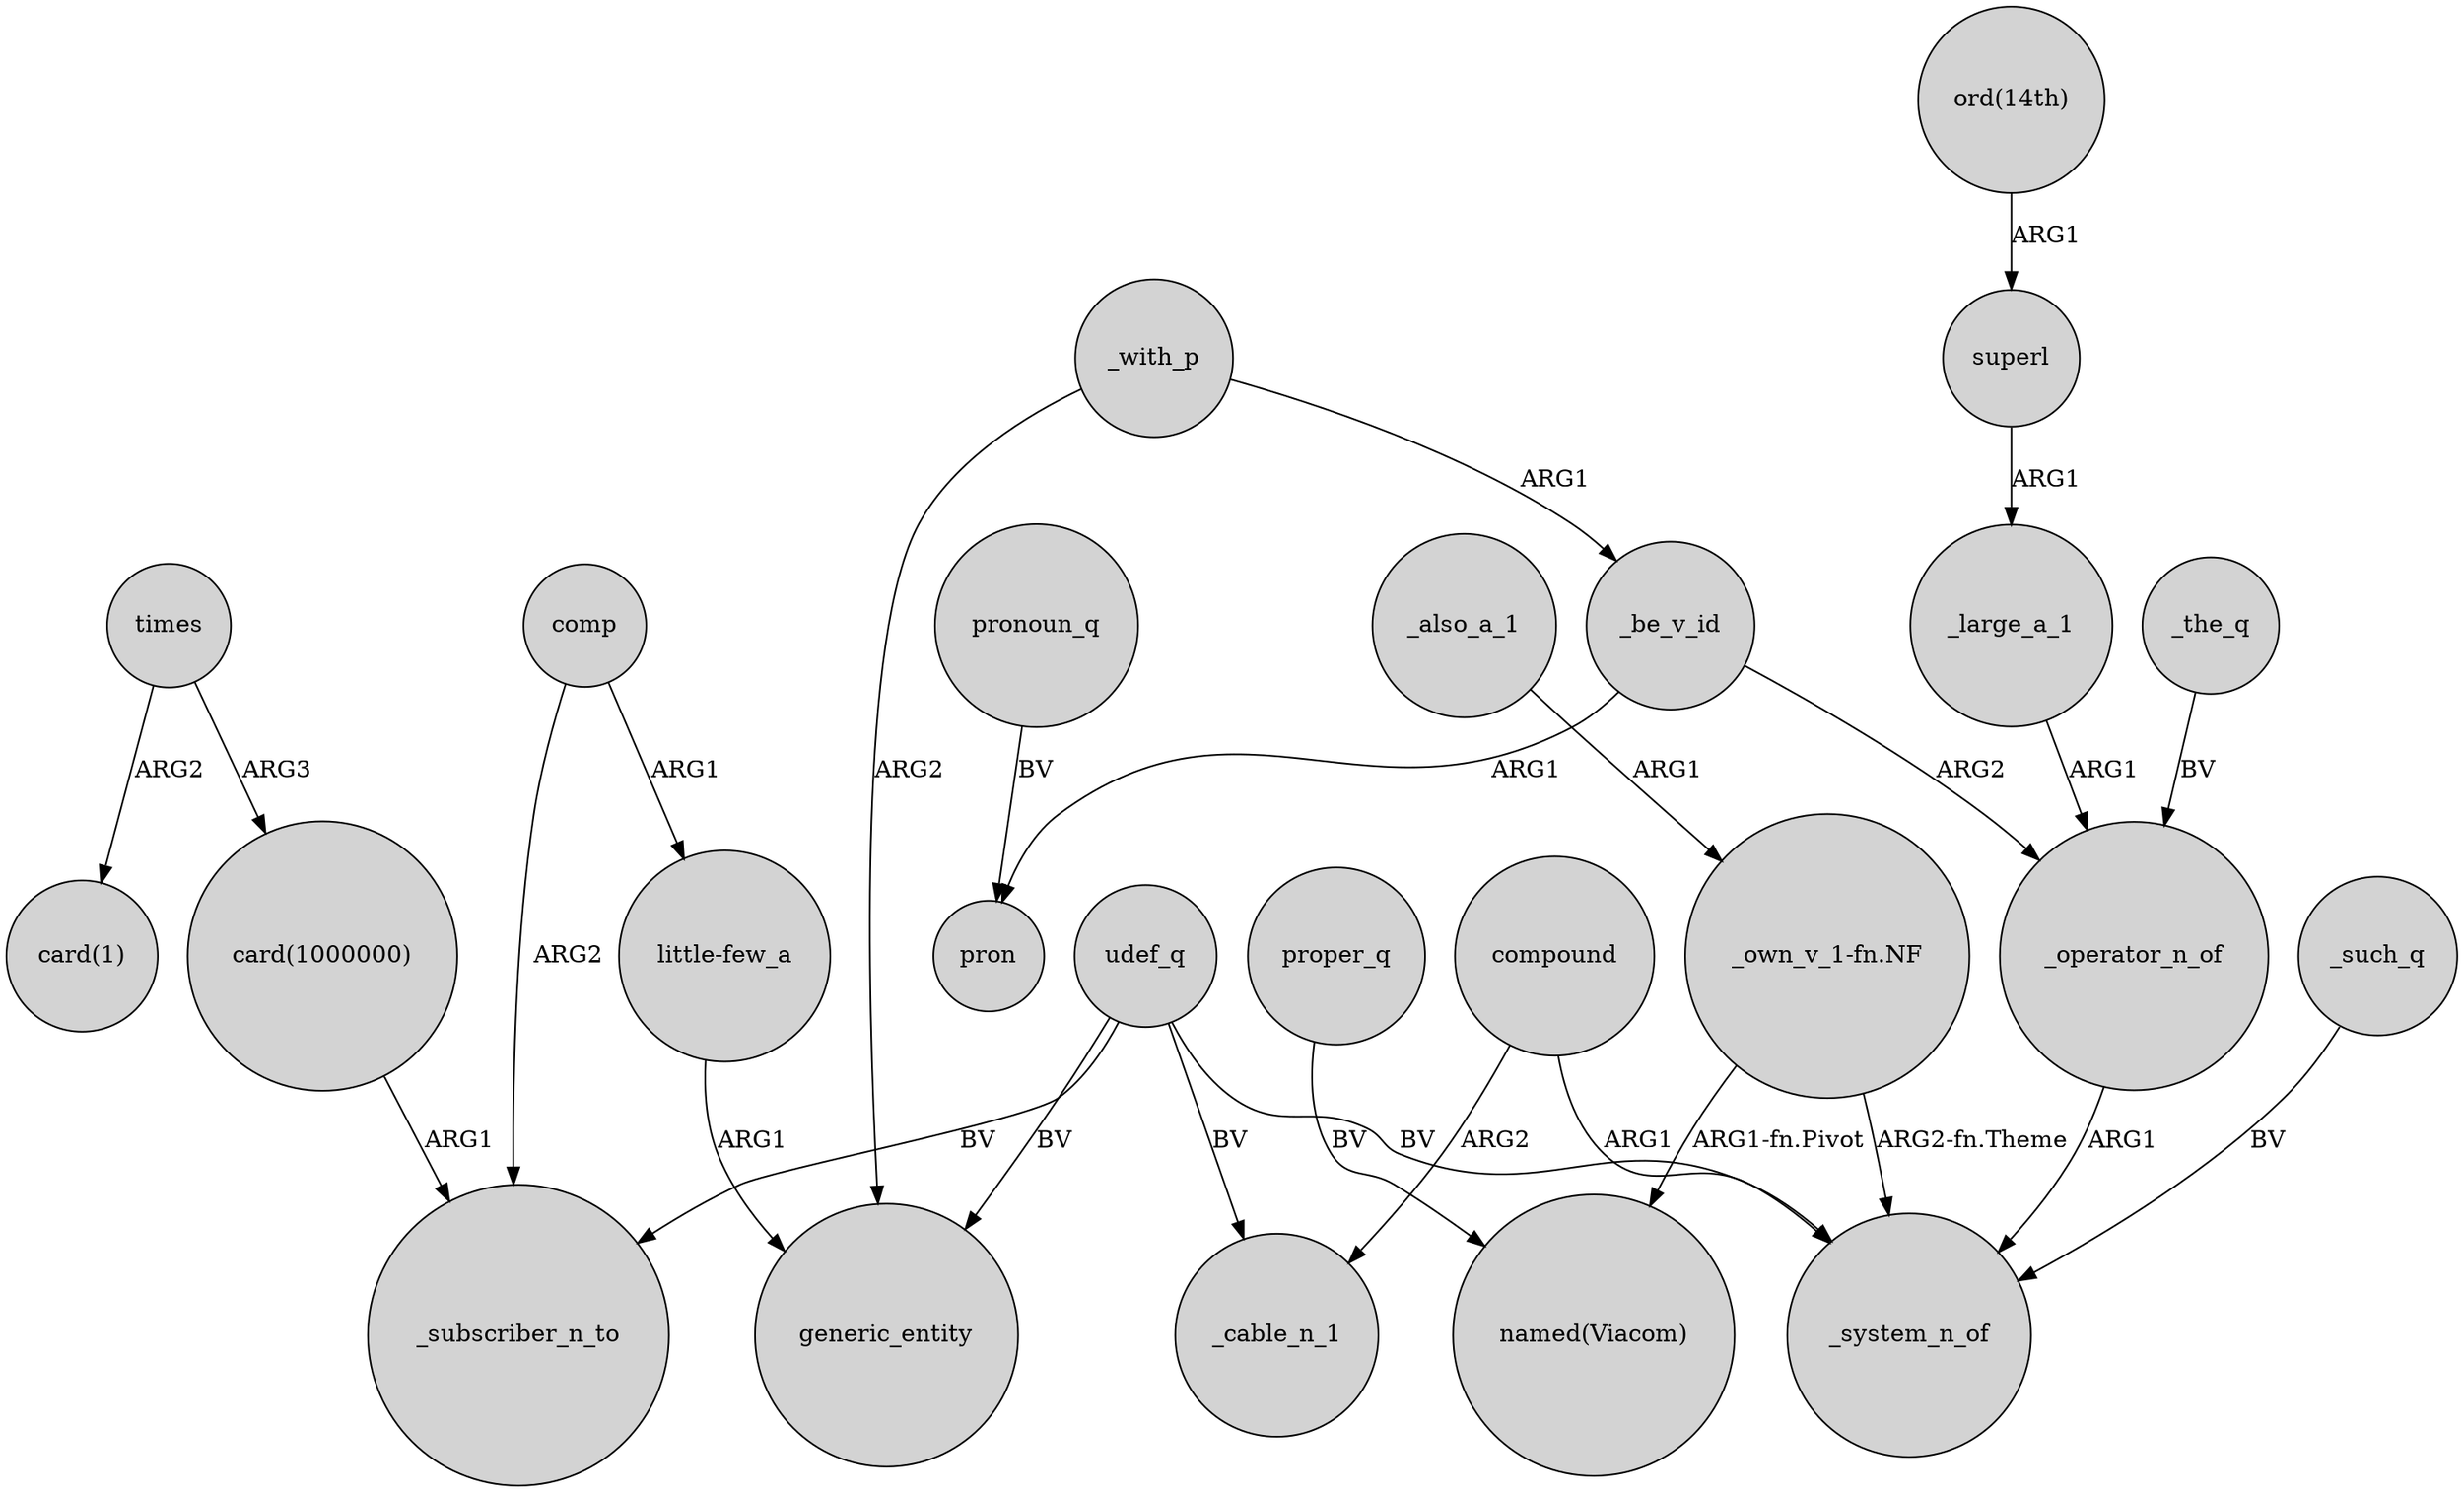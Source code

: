 digraph {
	node [shape=circle style=filled]
	superl -> _large_a_1 [label=ARG1]
	udef_q -> generic_entity [label=BV]
	_operator_n_of -> _system_n_of [label=ARG1]
	compound -> _system_n_of [label=ARG1]
	_also_a_1 -> "_own_v_1-fn.NF" [label=ARG1]
	_with_p -> generic_entity [label=ARG2]
	"_own_v_1-fn.NF" -> "named(Viacom)" [label="ARG1-fn.Pivot"]
	udef_q -> _system_n_of [label=BV]
	_be_v_id -> pron [label=ARG1]
	_the_q -> _operator_n_of [label=BV]
	udef_q -> _subscriber_n_to [label=BV]
	_large_a_1 -> _operator_n_of [label=ARG1]
	pronoun_q -> pron [label=BV]
	_be_v_id -> _operator_n_of [label=ARG2]
	_with_p -> _be_v_id [label=ARG1]
	times -> "card(1)" [label=ARG2]
	times -> "card(1000000)" [label=ARG3]
	compound -> _cable_n_1 [label=ARG2]
	comp -> _subscriber_n_to [label=ARG2]
	comp -> "little-few_a" [label=ARG1]
	udef_q -> _cable_n_1 [label=BV]
	"ord(14th)" -> superl [label=ARG1]
	"_own_v_1-fn.NF" -> _system_n_of [label="ARG2-fn.Theme"]
	_such_q -> _system_n_of [label=BV]
	proper_q -> "named(Viacom)" [label=BV]
	"card(1000000)" -> _subscriber_n_to [label=ARG1]
	"little-few_a" -> generic_entity [label=ARG1]
}
